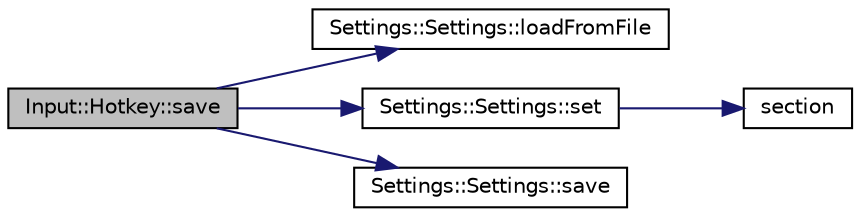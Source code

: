 digraph G
{
  edge [fontname="Helvetica",fontsize="10",labelfontname="Helvetica",labelfontsize="10"];
  node [fontname="Helvetica",fontsize="10",shape=record];
  rankdir="LR";
  Node1 [label="Input::Hotkey::save",height=0.2,width=0.4,color="black", fillcolor="grey75", style="filled" fontcolor="black"];
  Node1 -> Node2 [color="midnightblue",fontsize="10",style="solid",fontname="Helvetica"];
  Node2 [label="Settings::Settings::loadFromFile",height=0.2,width=0.4,color="black", fillcolor="white", style="filled",URL="$class_settings_1_1_settings.html#aa1bd46b374b1279a3f4d66b2e01ab03c"];
  Node1 -> Node3 [color="midnightblue",fontsize="10",style="solid",fontname="Helvetica"];
  Node3 [label="Settings::Settings::set",height=0.2,width=0.4,color="black", fillcolor="white", style="filled",URL="$class_settings_1_1_settings.html#a617d9edfdc2c80e48b808efcd921b6bb"];
  Node3 -> Node4 [color="midnightblue",fontsize="10",style="solid",fontname="Helvetica"];
  Node4 [label="section",height=0.2,width=0.4,color="black", fillcolor="white", style="filled",URL="$readme_8md.html#a761c9db34323d25e19c1f4e803188d6b"];
  Node1 -> Node5 [color="midnightblue",fontsize="10",style="solid",fontname="Helvetica"];
  Node5 [label="Settings::Settings::save",height=0.2,width=0.4,color="black", fillcolor="white", style="filled",URL="$class_settings_1_1_settings.html#ae752b0e9050e09a7beb01e07582fd12f"];
}
